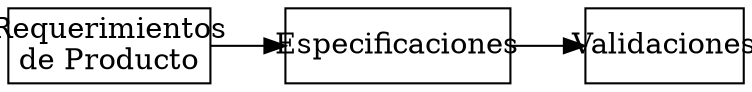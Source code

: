 // https://graphviz.org/doc/infor/shapes.html

digraph G {
    rankdir=LR
    node [ shape=box, fixedsize=true, width=1.05 ];

    A [ label="Requerimientos\nde Producto", width=1.35 ];
    B [ label="Especificaciones", width=1.5 ];
    C [ label="Validaciones" ];

    A-> B -> C;
}
